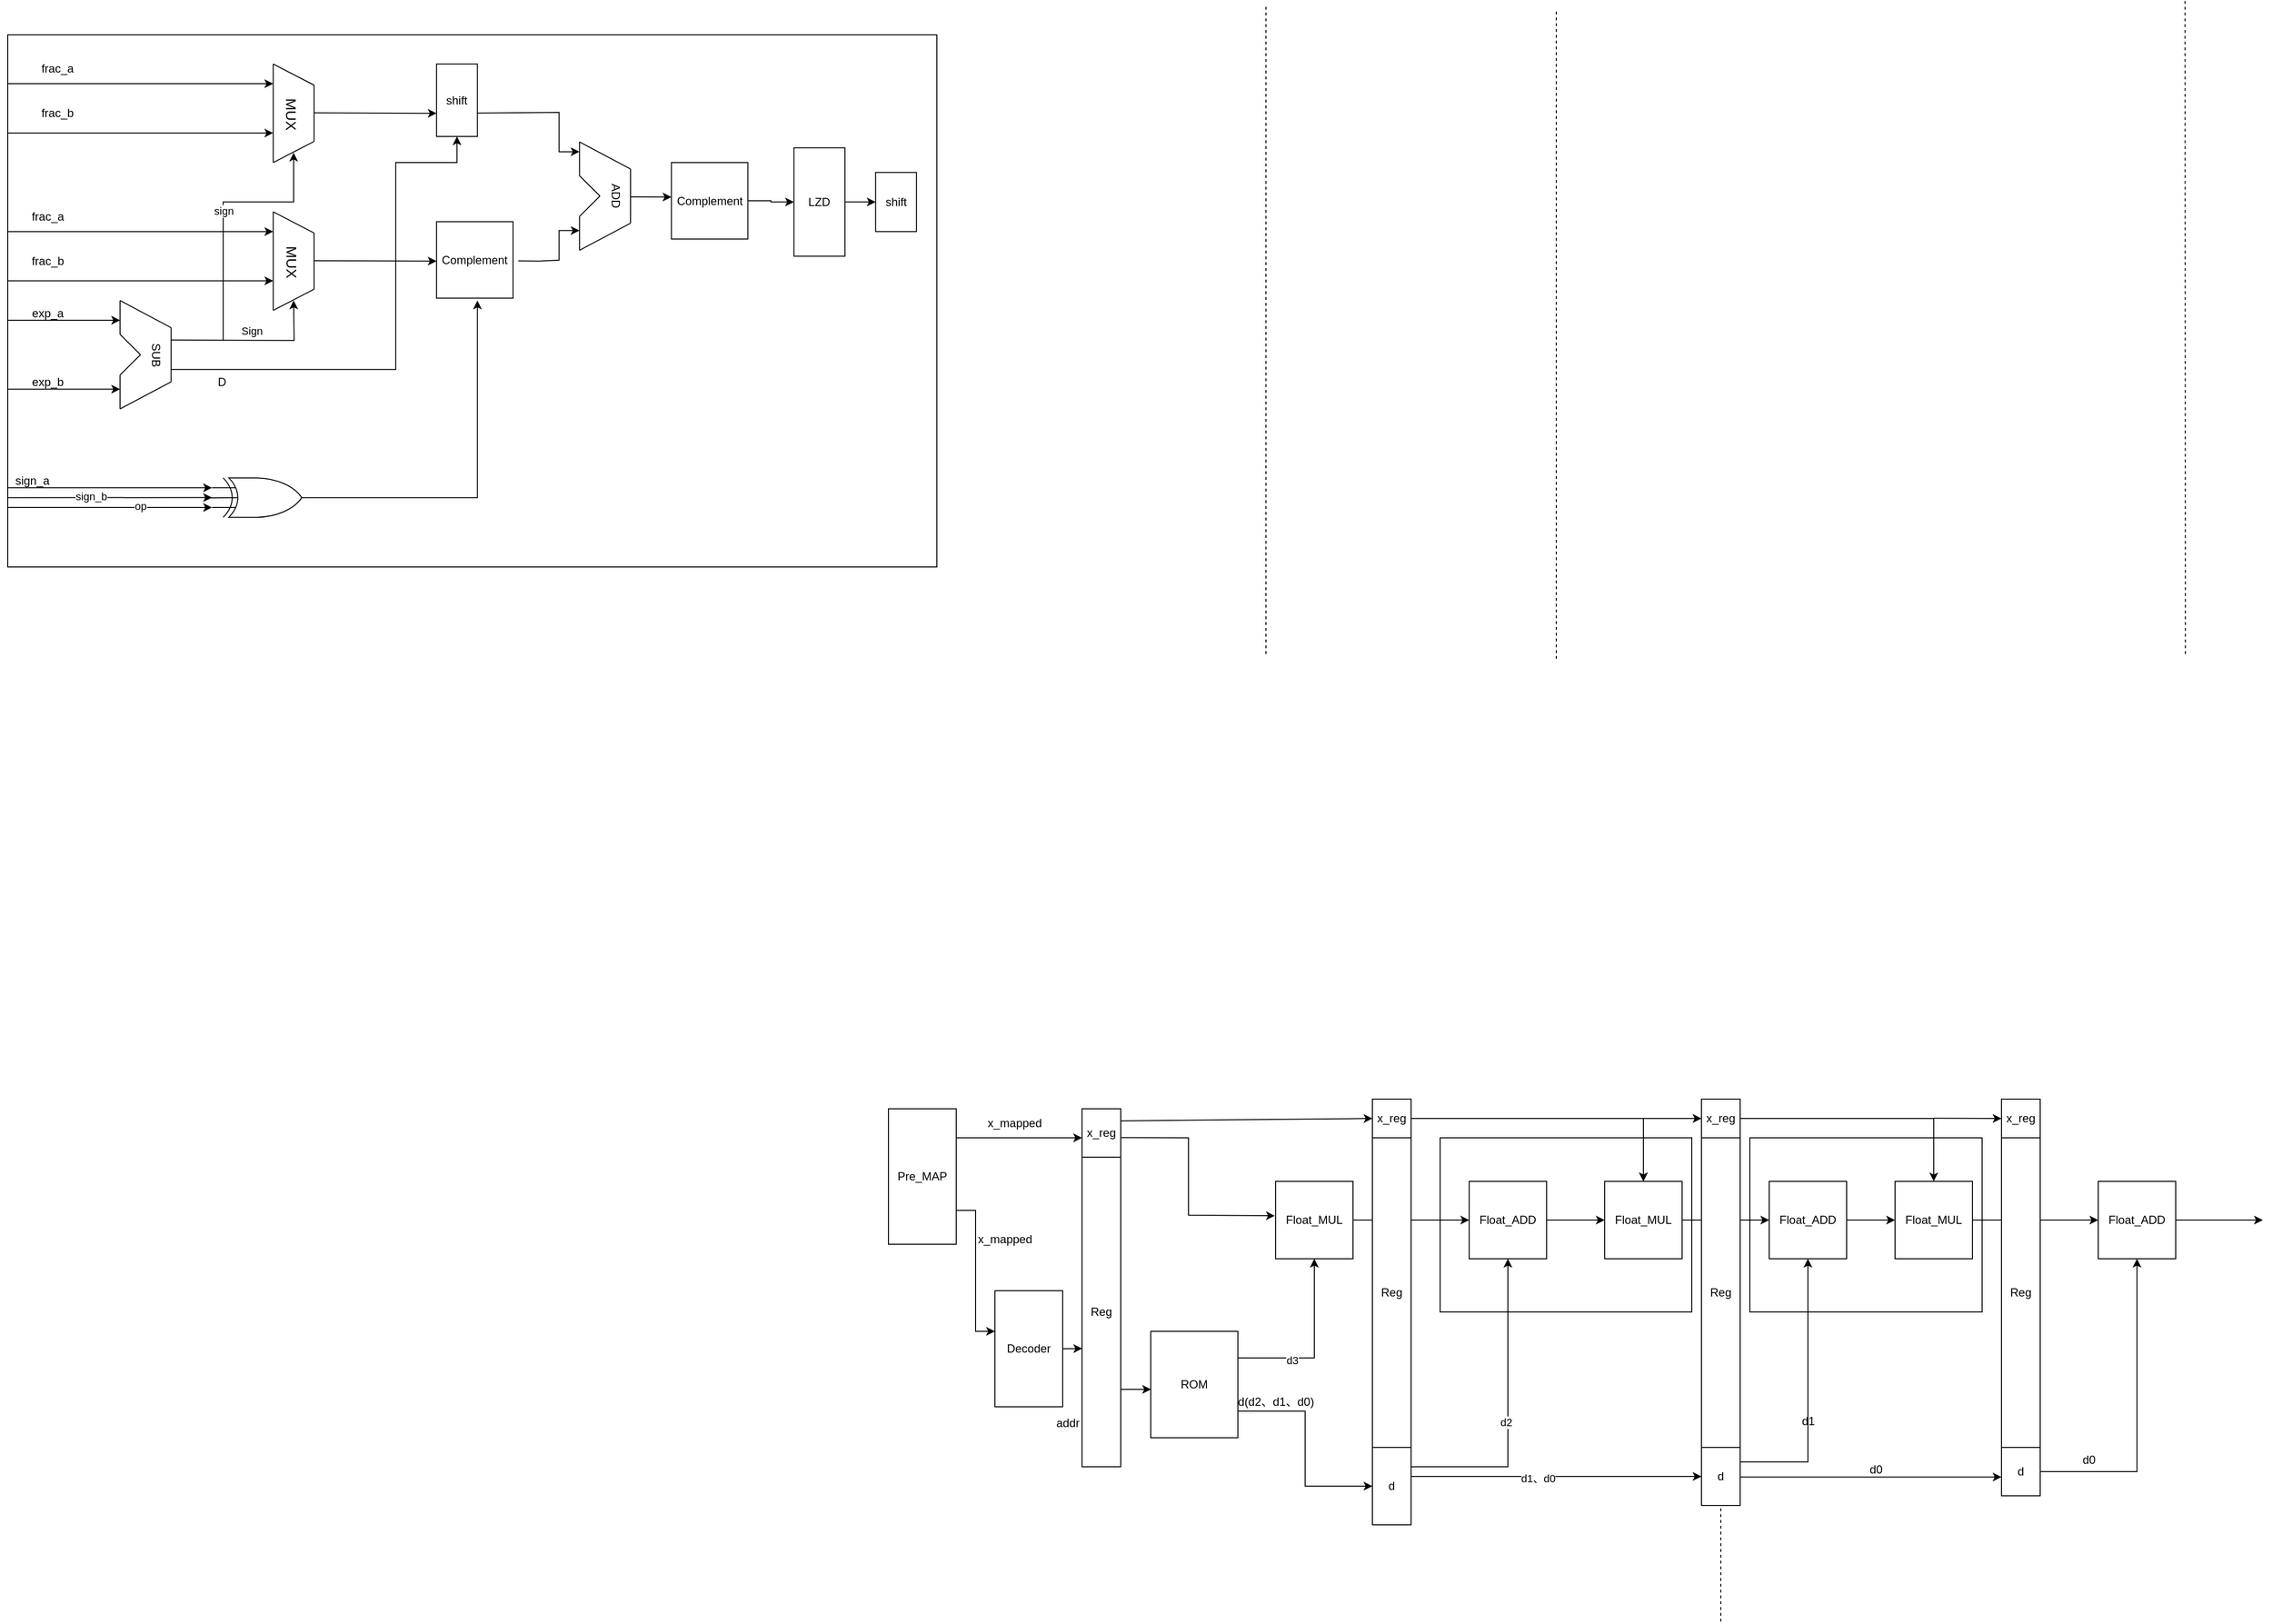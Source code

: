<mxfile>
    <diagram name="Page-1" id="doDastdoEOmTKRFv8Jxt">
        <mxGraphModel dx="3146" dy="1192" grid="1" gridSize="10" guides="0" tooltips="1" connect="1" arrows="1" fold="1" page="1" pageScale="1" pageWidth="850" pageHeight="1100" math="0" shadow="0">
            <root>
                <mxCell id="0"/>
                <mxCell id="1" parent="0"/>
                <mxCell id="24" value="" style="rounded=0;whiteSpace=wrap;html=1;" vertex="1" parent="1">
                    <mxGeometry x="620" y="1200" width="240" height="180" as="geometry"/>
                </mxCell>
                <mxCell id="23" value="" style="rounded=0;whiteSpace=wrap;html=1;" vertex="1" parent="1">
                    <mxGeometry x="300" y="1200" width="260" height="180" as="geometry"/>
                </mxCell>
                <mxCell id="LHvr_J-ciVx7S9QtgNXV-97" style="edgeStyle=orthogonalEdgeStyle;rounded=0;orthogonalLoop=1;jettySize=auto;html=1;exitX=1;exitY=0.75;exitDx=0;exitDy=0;" parent="1" source="LHvr_J-ciVx7S9QtgNXV-12" edge="1">
                    <mxGeometry relative="1" as="geometry">
                        <mxPoint x="80.286" y="1482.286" as="targetPoint"/>
                    </mxGeometry>
                </mxCell>
                <mxCell id="LHvr_J-ciVx7S9QtgNXV-102" style="edgeStyle=orthogonalEdgeStyle;rounded=0;orthogonalLoop=1;jettySize=auto;html=1;exitX=1;exitY=0.75;exitDx=0;exitDy=0;entryX=0;entryY=0.5;entryDx=0;entryDy=0;" parent="1" source="LHvr_J-ciVx7S9QtgNXV-12" target="LHvr_J-ciVx7S9QtgNXV-100" edge="1">
                    <mxGeometry relative="1" as="geometry"/>
                </mxCell>
                <mxCell id="LHvr_J-ciVx7S9QtgNXV-12" value="ROM" style="rounded=0;whiteSpace=wrap;html=1;" parent="1" vertex="1">
                    <mxGeometry x="1.0" y="1400" width="90" height="110" as="geometry"/>
                </mxCell>
                <mxCell id="LHvr_J-ciVx7S9QtgNXV-46" style="edgeStyle=orthogonalEdgeStyle;rounded=0;orthogonalLoop=1;jettySize=auto;html=1;exitX=1;exitY=0.5;exitDx=0;exitDy=0;entryX=0;entryY=0.5;entryDx=0;entryDy=0;" parent="1" source="LHvr_J-ciVx7S9QtgNXV-20" target="LHvr_J-ciVx7S9QtgNXV-42" edge="1">
                    <mxGeometry relative="1" as="geometry"/>
                </mxCell>
                <mxCell id="LHvr_J-ciVx7S9QtgNXV-20" value="Float_MUL" style="whiteSpace=wrap;html=1;aspect=fixed;" parent="1" vertex="1">
                    <mxGeometry x="130" y="1245" width="80" height="80" as="geometry"/>
                </mxCell>
                <mxCell id="LHvr_J-ciVx7S9QtgNXV-22" style="edgeStyle=orthogonalEdgeStyle;rounded=0;orthogonalLoop=1;jettySize=auto;html=1;exitX=1;exitY=0.25;exitDx=0;exitDy=0;entryX=0.5;entryY=1;entryDx=0;entryDy=0;" parent="1" source="LHvr_J-ciVx7S9QtgNXV-12" target="LHvr_J-ciVx7S9QtgNXV-20" edge="1">
                    <mxGeometry relative="1" as="geometry">
                        <mxPoint x="170" y="1400.0" as="sourcePoint"/>
                    </mxGeometry>
                </mxCell>
                <mxCell id="LHvr_J-ciVx7S9QtgNXV-96" value="d3" style="edgeLabel;html=1;align=center;verticalAlign=middle;resizable=0;points=[];" parent="LHvr_J-ciVx7S9QtgNXV-22" vertex="1" connectable="0">
                    <mxGeometry x="-0.39" y="-2" relative="1" as="geometry">
                        <mxPoint as="offset"/>
                    </mxGeometry>
                </mxCell>
                <mxCell id="LHvr_J-ciVx7S9QtgNXV-73" style="edgeStyle=orthogonalEdgeStyle;rounded=0;orthogonalLoop=1;jettySize=auto;html=1;exitX=1;exitY=0.5;exitDx=0;exitDy=0;entryX=0;entryY=0.5;entryDx=0;entryDy=0;" parent="1" source="LHvr_J-ciVx7S9QtgNXV-42" target="LHvr_J-ciVx7S9QtgNXV-72" edge="1">
                    <mxGeometry relative="1" as="geometry"/>
                </mxCell>
                <mxCell id="LHvr_J-ciVx7S9QtgNXV-42" value="Float_ADD" style="whiteSpace=wrap;html=1;aspect=fixed;" parent="1" vertex="1">
                    <mxGeometry x="330" y="1245" width="80" height="80" as="geometry"/>
                </mxCell>
                <mxCell id="LHvr_J-ciVx7S9QtgNXV-84" style="edgeStyle=orthogonalEdgeStyle;rounded=0;orthogonalLoop=1;jettySize=auto;html=1;exitX=1;exitY=0.5;exitDx=0;exitDy=0;entryX=0.5;entryY=1;entryDx=0;entryDy=0;" parent="1" source="LHvr_J-ciVx7S9QtgNXV-117" target="LHvr_J-ciVx7S9QtgNXV-82" edge="1">
                    <mxGeometry relative="1" as="geometry">
                        <mxPoint x="1100" y="1470.0" as="sourcePoint"/>
                    </mxGeometry>
                </mxCell>
                <mxCell id="LHvr_J-ciVx7S9QtgNXV-74" style="edgeStyle=orthogonalEdgeStyle;rounded=0;orthogonalLoop=1;jettySize=auto;html=1;entryX=0.5;entryY=0;entryDx=0;entryDy=0;" parent="1" target="LHvr_J-ciVx7S9QtgNXV-72" edge="1">
                    <mxGeometry relative="1" as="geometry">
                        <mxPoint x="510" y="1210" as="sourcePoint"/>
                    </mxGeometry>
                </mxCell>
                <mxCell id="LHvr_J-ciVx7S9QtgNXV-77" style="edgeStyle=orthogonalEdgeStyle;rounded=0;orthogonalLoop=1;jettySize=auto;html=1;exitX=1;exitY=0.5;exitDx=0;exitDy=0;entryX=0;entryY=0.5;entryDx=0;entryDy=0;" parent="1" source="LHvr_J-ciVx7S9QtgNXV-72" target="LHvr_J-ciVx7S9QtgNXV-75" edge="1">
                    <mxGeometry relative="1" as="geometry"/>
                </mxCell>
                <mxCell id="LHvr_J-ciVx7S9QtgNXV-72" value="Float_MUL" style="whiteSpace=wrap;html=1;aspect=fixed;" parent="1" vertex="1">
                    <mxGeometry x="470" y="1245" width="80" height="80" as="geometry"/>
                </mxCell>
                <mxCell id="LHvr_J-ciVx7S9QtgNXV-79" style="edgeStyle=orthogonalEdgeStyle;rounded=0;orthogonalLoop=1;jettySize=auto;html=1;exitX=1;exitY=0.5;exitDx=0;exitDy=0;" parent="1" source="LHvr_J-ciVx7S9QtgNXV-75" target="LHvr_J-ciVx7S9QtgNXV-78" edge="1">
                    <mxGeometry relative="1" as="geometry"/>
                </mxCell>
                <mxCell id="LHvr_J-ciVx7S9QtgNXV-75" value="Float_ADD" style="whiteSpace=wrap;html=1;aspect=fixed;" parent="1" vertex="1">
                    <mxGeometry x="640" y="1245" width="80" height="80" as="geometry"/>
                </mxCell>
                <mxCell id="LHvr_J-ciVx7S9QtgNXV-85" style="edgeStyle=orthogonalEdgeStyle;rounded=0;orthogonalLoop=1;jettySize=auto;html=1;exitX=1;exitY=0.5;exitDx=0;exitDy=0;entryX=0;entryY=0.5;entryDx=0;entryDy=0;" parent="1" source="LHvr_J-ciVx7S9QtgNXV-78" target="LHvr_J-ciVx7S9QtgNXV-82" edge="1">
                    <mxGeometry relative="1" as="geometry"/>
                </mxCell>
                <mxCell id="LHvr_J-ciVx7S9QtgNXV-78" value="Float_MUL" style="whiteSpace=wrap;html=1;aspect=fixed;" parent="1" vertex="1">
                    <mxGeometry x="770" y="1245" width="80" height="80" as="geometry"/>
                </mxCell>
                <mxCell id="4" style="edgeStyle=none;html=1;exitX=1;exitY=0.5;exitDx=0;exitDy=0;" parent="1" source="LHvr_J-ciVx7S9QtgNXV-82" edge="1">
                    <mxGeometry relative="1" as="geometry">
                        <mxPoint x="1150" y="1285" as="targetPoint"/>
                    </mxGeometry>
                </mxCell>
                <mxCell id="LHvr_J-ciVx7S9QtgNXV-82" value="Float_ADD" style="whiteSpace=wrap;html=1;aspect=fixed;" parent="1" vertex="1">
                    <mxGeometry x="980" y="1245" width="80" height="80" as="geometry"/>
                </mxCell>
                <mxCell id="LHvr_J-ciVx7S9QtgNXV-88" value="" style="endArrow=none;dashed=1;html=1;rounded=0;" parent="1" edge="1">
                    <mxGeometry width="50" height="50" relative="1" as="geometry">
                        <mxPoint x="120" y="700" as="sourcePoint"/>
                        <mxPoint x="120" y="30" as="targetPoint"/>
                    </mxGeometry>
                </mxCell>
                <mxCell id="LHvr_J-ciVx7S9QtgNXV-90" value="" style="endArrow=none;dashed=1;html=1;rounded=0;" parent="1" edge="1">
                    <mxGeometry width="50" height="50" relative="1" as="geometry">
                        <mxPoint x="420" y="705" as="sourcePoint"/>
                        <mxPoint x="420" y="35" as="targetPoint"/>
                    </mxGeometry>
                </mxCell>
                <mxCell id="LHvr_J-ciVx7S9QtgNXV-92" value="" style="endArrow=none;dashed=1;html=1;rounded=0;" parent="1" edge="1">
                    <mxGeometry width="50" height="50" relative="1" as="geometry">
                        <mxPoint x="1070" y="700" as="sourcePoint"/>
                        <mxPoint x="1069.66" y="25" as="targetPoint"/>
                    </mxGeometry>
                </mxCell>
                <mxCell id="LHvr_J-ciVx7S9QtgNXV-93" value="Reg" style="rounded=0;whiteSpace=wrap;html=1;" parent="1" vertex="1">
                    <mxGeometry x="230" y="1200" width="40" height="320" as="geometry"/>
                </mxCell>
                <mxCell id="LHvr_J-ciVx7S9QtgNXV-116" style="edgeStyle=orthogonalEdgeStyle;rounded=0;orthogonalLoop=1;jettySize=auto;html=1;exitX=1;exitY=0.5;exitDx=0;exitDy=0;entryX=0.5;entryY=0;entryDx=0;entryDy=0;" parent="1" source="LHvr_J-ciVx7S9QtgNXV-99" target="LHvr_J-ciVx7S9QtgNXV-72" edge="1">
                    <mxGeometry relative="1" as="geometry"/>
                </mxCell>
                <mxCell id="LHvr_J-ciVx7S9QtgNXV-99" value="x_reg" style="rounded=0;whiteSpace=wrap;html=1;" parent="1" vertex="1">
                    <mxGeometry x="230" y="1160" width="40" height="40" as="geometry"/>
                </mxCell>
                <mxCell id="LHvr_J-ciVx7S9QtgNXV-113" style="edgeStyle=orthogonalEdgeStyle;rounded=0;orthogonalLoop=1;jettySize=auto;html=1;exitX=1;exitY=0.25;exitDx=0;exitDy=0;entryX=0.5;entryY=1;entryDx=0;entryDy=0;" parent="1" source="LHvr_J-ciVx7S9QtgNXV-100" target="LHvr_J-ciVx7S9QtgNXV-42" edge="1">
                    <mxGeometry relative="1" as="geometry"/>
                </mxCell>
                <mxCell id="5" value="d2" style="edgeLabel;html=1;align=center;verticalAlign=middle;resizable=0;points=[];" vertex="1" connectable="0" parent="LHvr_J-ciVx7S9QtgNXV-113">
                    <mxGeometry x="-0.074" y="2" relative="1" as="geometry">
                        <mxPoint as="offset"/>
                    </mxGeometry>
                </mxCell>
                <mxCell id="LHvr_J-ciVx7S9QtgNXV-100" value="d" style="rounded=0;whiteSpace=wrap;html=1;" parent="1" vertex="1">
                    <mxGeometry x="230" y="1520" width="40" height="80" as="geometry"/>
                </mxCell>
                <mxCell id="LHvr_J-ciVx7S9QtgNXV-103" value="d(d2、d1、d0)" style="text;html=1;align=center;verticalAlign=middle;resizable=0;points=[];autosize=1;strokeColor=none;fillColor=none;" parent="1" vertex="1">
                    <mxGeometry x="80" y="1458" width="100" height="30" as="geometry"/>
                </mxCell>
                <mxCell id="LHvr_J-ciVx7S9QtgNXV-107" value="" style="endArrow=none;dashed=1;html=1;rounded=0;" parent="1" target="LHvr_J-ciVx7S9QtgNXV-104" edge="1">
                    <mxGeometry width="50" height="50" relative="1" as="geometry">
                        <mxPoint x="590" y="1700" as="sourcePoint"/>
                        <mxPoint x="590" y="1020" as="targetPoint"/>
                    </mxGeometry>
                </mxCell>
                <mxCell id="LHvr_J-ciVx7S9QtgNXV-114" style="edgeStyle=orthogonalEdgeStyle;rounded=0;orthogonalLoop=1;jettySize=auto;html=1;exitX=1;exitY=0.25;exitDx=0;exitDy=0;entryX=0.5;entryY=1;entryDx=0;entryDy=0;" parent="1" source="LHvr_J-ciVx7S9QtgNXV-106" target="LHvr_J-ciVx7S9QtgNXV-75" edge="1">
                    <mxGeometry relative="1" as="geometry"/>
                </mxCell>
                <mxCell id="LHvr_J-ciVx7S9QtgNXV-106" value="d" style="rounded=0;whiteSpace=wrap;html=1;" parent="1" vertex="1">
                    <mxGeometry x="570" y="1520" width="40" height="60" as="geometry"/>
                </mxCell>
                <mxCell id="LHvr_J-ciVx7S9QtgNXV-104" value="Reg" style="rounded=0;whiteSpace=wrap;html=1;" parent="1" vertex="1">
                    <mxGeometry x="570" y="1200" width="40" height="320" as="geometry"/>
                </mxCell>
                <mxCell id="LHvr_J-ciVx7S9QtgNXV-108" value="" style="endArrow=none;dashed=1;html=1;rounded=0;" parent="1" source="LHvr_J-ciVx7S9QtgNXV-104" target="LHvr_J-ciVx7S9QtgNXV-105" edge="1">
                    <mxGeometry width="50" height="50" relative="1" as="geometry">
                        <mxPoint x="590" y="1205" as="sourcePoint"/>
                        <mxPoint x="590" y="1020" as="targetPoint"/>
                    </mxGeometry>
                </mxCell>
                <mxCell id="LHvr_J-ciVx7S9QtgNXV-115" style="edgeStyle=orthogonalEdgeStyle;rounded=0;orthogonalLoop=1;jettySize=auto;html=1;exitX=1;exitY=0.5;exitDx=0;exitDy=0;entryX=0.5;entryY=0;entryDx=0;entryDy=0;" parent="1" source="LHvr_J-ciVx7S9QtgNXV-105" target="LHvr_J-ciVx7S9QtgNXV-78" edge="1">
                    <mxGeometry relative="1" as="geometry">
                        <mxPoint x="830.0" y="1210" as="targetPoint"/>
                    </mxGeometry>
                </mxCell>
                <mxCell id="LHvr_J-ciVx7S9QtgNXV-105" value="x_reg" style="rounded=0;whiteSpace=wrap;html=1;" parent="1" vertex="1">
                    <mxGeometry x="570" y="1160" width="40" height="40" as="geometry"/>
                </mxCell>
                <mxCell id="LHvr_J-ciVx7S9QtgNXV-110" value="" style="edgeStyle=none;orthogonalLoop=1;jettySize=auto;html=1;rounded=0;exitX=1.005;exitY=0.375;exitDx=0;exitDy=0;exitPerimeter=0;" parent="1" source="LHvr_J-ciVx7S9QtgNXV-100" target="LHvr_J-ciVx7S9QtgNXV-106" edge="1">
                    <mxGeometry width="80" relative="1" as="geometry">
                        <mxPoint x="290" y="1550" as="sourcePoint"/>
                        <mxPoint x="530" y="1540" as="targetPoint"/>
                        <Array as="points"/>
                    </mxGeometry>
                </mxCell>
                <mxCell id="LHvr_J-ciVx7S9QtgNXV-112" value="d1、d0" style="edgeLabel;html=1;align=center;verticalAlign=middle;resizable=0;points=[];" parent="LHvr_J-ciVx7S9QtgNXV-110" vertex="1" connectable="0">
                    <mxGeometry x="-0.125" y="-2" relative="1" as="geometry">
                        <mxPoint as="offset"/>
                    </mxGeometry>
                </mxCell>
                <mxCell id="LHvr_J-ciVx7S9QtgNXV-117" value="d" style="rounded=0;whiteSpace=wrap;html=1;" parent="1" vertex="1">
                    <mxGeometry x="880" y="1520" width="40" height="50" as="geometry"/>
                </mxCell>
                <mxCell id="LHvr_J-ciVx7S9QtgNXV-118" value="Reg" style="rounded=0;whiteSpace=wrap;html=1;" parent="1" vertex="1">
                    <mxGeometry x="880" y="1200" width="40" height="320" as="geometry"/>
                </mxCell>
                <mxCell id="LHvr_J-ciVx7S9QtgNXV-119" value="x_reg" style="rounded=0;whiteSpace=wrap;html=1;" parent="1" vertex="1">
                    <mxGeometry x="880" y="1160" width="40" height="40" as="geometry"/>
                </mxCell>
                <mxCell id="LHvr_J-ciVx7S9QtgNXV-120" style="edgeStyle=orthogonalEdgeStyle;rounded=0;orthogonalLoop=1;jettySize=auto;html=1;exitX=1;exitY=0.5;exitDx=0;exitDy=0;" parent="1" edge="1" target="LHvr_J-ciVx7S9QtgNXV-117">
                    <mxGeometry relative="1" as="geometry">
                        <mxPoint x="610" y="1550.6" as="sourcePoint"/>
                        <mxPoint x="879.4" y="1550.05" as="targetPoint"/>
                        <Array as="points">
                            <mxPoint x="850" y="1550"/>
                            <mxPoint x="850" y="1550"/>
                        </Array>
                    </mxGeometry>
                </mxCell>
                <mxCell id="LHvr_J-ciVx7S9QtgNXV-121" value="d0" style="text;html=1;align=center;verticalAlign=middle;resizable=0;points=[];autosize=1;strokeColor=none;fillColor=none;" parent="1" vertex="1">
                    <mxGeometry x="730" y="1528" width="40" height="30" as="geometry"/>
                </mxCell>
                <mxCell id="LHvr_J-ciVx7S9QtgNXV-122" value="" style="edgeStyle=none;orthogonalLoop=1;jettySize=auto;html=1;rounded=0;entryX=0;entryY=0.5;entryDx=0;entryDy=0;" parent="1" target="LHvr_J-ciVx7S9QtgNXV-105" edge="1">
                    <mxGeometry width="80" relative="1" as="geometry">
                        <mxPoint x="510" y="1180" as="sourcePoint"/>
                        <mxPoint x="530" y="1150" as="targetPoint"/>
                        <Array as="points"/>
                    </mxGeometry>
                </mxCell>
                <mxCell id="LHvr_J-ciVx7S9QtgNXV-123" value="" style="edgeStyle=none;orthogonalLoop=1;jettySize=auto;html=1;rounded=0;entryX=0;entryY=0.5;entryDx=0;entryDy=0;" parent="1" target="LHvr_J-ciVx7S9QtgNXV-119" edge="1">
                    <mxGeometry width="80" relative="1" as="geometry">
                        <mxPoint x="810" y="1179.76" as="sourcePoint"/>
                        <mxPoint x="870" y="1179.76" as="targetPoint"/>
                        <Array as="points"/>
                    </mxGeometry>
                </mxCell>
                <mxCell id="LHvr_J-ciVx7S9QtgNXV-124" value="d1" style="text;html=1;align=center;verticalAlign=middle;resizable=0;points=[];autosize=1;strokeColor=none;fillColor=none;" parent="1" vertex="1">
                    <mxGeometry x="660" y="1478" width="40" height="30" as="geometry"/>
                </mxCell>
                <mxCell id="LHvr_J-ciVx7S9QtgNXV-125" value="d0" style="text;html=1;align=center;verticalAlign=middle;resizable=0;points=[];autosize=1;strokeColor=none;fillColor=none;" parent="1" vertex="1">
                    <mxGeometry x="950" y="1518" width="40" height="30" as="geometry"/>
                </mxCell>
                <mxCell id="LHvr_J-ciVx7S9QtgNXV-126" value="Reg" style="rounded=0;whiteSpace=wrap;html=1;" parent="1" vertex="1">
                    <mxGeometry x="-70" y="1220" width="40" height="320" as="geometry"/>
                </mxCell>
                <mxCell id="LHvr_J-ciVx7S9QtgNXV-129" style="edgeStyle=orthogonalEdgeStyle;rounded=0;orthogonalLoop=1;jettySize=auto;html=1;exitX=1;exitY=0.75;exitDx=0;exitDy=0;entryX=0.003;entryY=0.549;entryDx=0;entryDy=0;entryPerimeter=0;" parent="1" source="LHvr_J-ciVx7S9QtgNXV-126" target="LHvr_J-ciVx7S9QtgNXV-12" edge="1">
                    <mxGeometry relative="1" as="geometry"/>
                </mxCell>
                <mxCell id="LHvr_J-ciVx7S9QtgNXV-339" value="" style="group" parent="1" vertex="1" connectable="0">
                    <mxGeometry x="-1180" y="60" width="960" height="550" as="geometry"/>
                </mxCell>
                <mxCell id="LHvr_J-ciVx7S9QtgNXV-201" value="" style="rounded=0;whiteSpace=wrap;html=1;" parent="LHvr_J-ciVx7S9QtgNXV-339" vertex="1">
                    <mxGeometry width="960" height="550" as="geometry"/>
                </mxCell>
                <mxCell id="LHvr_J-ciVx7S9QtgNXV-269" value="" style="group" parent="LHvr_J-ciVx7S9QtgNXV-339" vertex="1" connectable="0">
                    <mxGeometry y="19.996" width="938.901" height="478.704" as="geometry"/>
                </mxCell>
                <mxCell id="LHvr_J-ciVx7S9QtgNXV-270" value="" style="group" parent="LHvr_J-ciVx7S9QtgNXV-269" vertex="1" connectable="0">
                    <mxGeometry width="938.901" height="478.704" as="geometry"/>
                </mxCell>
                <mxCell id="LHvr_J-ciVx7S9QtgNXV-271" value="" style="group" parent="LHvr_J-ciVx7S9QtgNXV-270" vertex="1" connectable="0">
                    <mxGeometry x="116.044" y="254.63" width="64.352" height="112.037" as="geometry"/>
                </mxCell>
                <mxCell id="LHvr_J-ciVx7S9QtgNXV-272" value="" style="endArrow=none;html=1;rounded=0;" parent="LHvr_J-ciVx7S9QtgNXV-271" edge="1">
                    <mxGeometry width="50" height="50" relative="1" as="geometry">
                        <mxPoint as="sourcePoint"/>
                        <mxPoint x="52.747" y="28.009" as="targetPoint"/>
                    </mxGeometry>
                </mxCell>
                <mxCell id="LHvr_J-ciVx7S9QtgNXV-273" value="" style="endArrow=none;html=1;rounded=0;" parent="LHvr_J-ciVx7S9QtgNXV-271" edge="1">
                    <mxGeometry width="50" height="50" relative="1" as="geometry">
                        <mxPoint x="52.747" y="84.028" as="sourcePoint"/>
                        <mxPoint x="52.747" y="28.009" as="targetPoint"/>
                    </mxGeometry>
                </mxCell>
                <mxCell id="LHvr_J-ciVx7S9QtgNXV-274" value="" style="endArrow=none;html=1;rounded=0;" parent="LHvr_J-ciVx7S9QtgNXV-271" edge="1">
                    <mxGeometry width="50" height="50" relative="1" as="geometry">
                        <mxPoint y="35.012" as="sourcePoint"/>
                        <mxPoint as="targetPoint"/>
                    </mxGeometry>
                </mxCell>
                <mxCell id="LHvr_J-ciVx7S9QtgNXV-275" value="" style="endArrow=none;html=1;rounded=0;" parent="LHvr_J-ciVx7S9QtgNXV-271" edge="1">
                    <mxGeometry width="50" height="50" relative="1" as="geometry">
                        <mxPoint y="112.037" as="sourcePoint"/>
                        <mxPoint y="77.025" as="targetPoint"/>
                    </mxGeometry>
                </mxCell>
                <mxCell id="LHvr_J-ciVx7S9QtgNXV-276" value="" style="endArrow=none;html=1;rounded=0;" parent="LHvr_J-ciVx7S9QtgNXV-271" edge="1">
                    <mxGeometry width="50" height="50" relative="1" as="geometry">
                        <mxPoint y="112.037" as="sourcePoint"/>
                        <mxPoint x="52.747" y="84.028" as="targetPoint"/>
                    </mxGeometry>
                </mxCell>
                <mxCell id="LHvr_J-ciVx7S9QtgNXV-277" value="" style="endArrow=none;html=1;rounded=0;" parent="LHvr_J-ciVx7S9QtgNXV-271" edge="1">
                    <mxGeometry width="50" height="50" relative="1" as="geometry">
                        <mxPoint y="77.025" as="sourcePoint"/>
                        <mxPoint x="21.099" y="56.019" as="targetPoint"/>
                    </mxGeometry>
                </mxCell>
                <mxCell id="LHvr_J-ciVx7S9QtgNXV-278" value="" style="endArrow=none;html=1;rounded=0;" parent="LHvr_J-ciVx7S9QtgNXV-271" edge="1">
                    <mxGeometry width="50" height="50" relative="1" as="geometry">
                        <mxPoint y="35.012" as="sourcePoint"/>
                        <mxPoint x="21.099" y="56.019" as="targetPoint"/>
                    </mxGeometry>
                </mxCell>
                <mxCell id="LHvr_J-ciVx7S9QtgNXV-279" value="SUB" style="text;html=1;align=center;verticalAlign=middle;resizable=0;points=[];autosize=1;strokeColor=none;fillColor=none;rotation=90;" parent="LHvr_J-ciVx7S9QtgNXV-271" vertex="1">
                    <mxGeometry x="11.604" y="40.741" width="50" height="30" as="geometry"/>
                </mxCell>
                <mxCell id="LHvr_J-ciVx7S9QtgNXV-280" value="" style="group" parent="LHvr_J-ciVx7S9QtgNXV-270" vertex="1" connectable="0">
                    <mxGeometry x="274.286" y="162.963" width="42.198" height="101.852" as="geometry"/>
                </mxCell>
                <mxCell id="LHvr_J-ciVx7S9QtgNXV-281" value="" style="endArrow=none;html=1;rounded=0;" parent="LHvr_J-ciVx7S9QtgNXV-280" edge="1">
                    <mxGeometry width="50" height="50" relative="1" as="geometry">
                        <mxPoint as="sourcePoint"/>
                        <mxPoint x="42.198" y="21.825" as="targetPoint"/>
                    </mxGeometry>
                </mxCell>
                <mxCell id="LHvr_J-ciVx7S9QtgNXV-282" value="" style="endArrow=none;html=1;rounded=0;" parent="LHvr_J-ciVx7S9QtgNXV-280" edge="1">
                    <mxGeometry width="50" height="50" relative="1" as="geometry">
                        <mxPoint x="42.198" y="21.825" as="sourcePoint"/>
                        <mxPoint x="42.198" y="80.026" as="targetPoint"/>
                    </mxGeometry>
                </mxCell>
                <mxCell id="LHvr_J-ciVx7S9QtgNXV-283" value="" style="endArrow=none;html=1;rounded=0;" parent="LHvr_J-ciVx7S9QtgNXV-280" edge="1">
                    <mxGeometry width="50" height="50" relative="1" as="geometry">
                        <mxPoint x="42.198" y="80.026" as="sourcePoint"/>
                        <mxPoint y="101.852" as="targetPoint"/>
                    </mxGeometry>
                </mxCell>
                <mxCell id="LHvr_J-ciVx7S9QtgNXV-284" value="" style="endArrow=none;html=1;rounded=0;" parent="LHvr_J-ciVx7S9QtgNXV-280" edge="1">
                    <mxGeometry width="50" height="50" relative="1" as="geometry">
                        <mxPoint as="sourcePoint"/>
                        <mxPoint y="101.852" as="targetPoint"/>
                    </mxGeometry>
                </mxCell>
                <mxCell id="LHvr_J-ciVx7S9QtgNXV-285" value="&lt;font style=&quot;font-size: 15px;&quot;&gt;MUX&lt;/font&gt;" style="text;html=1;align=center;verticalAlign=middle;resizable=0;points=[];autosize=1;strokeColor=none;fillColor=none;strokeWidth=4;rotation=90;" parent="LHvr_J-ciVx7S9QtgNXV-280" vertex="1">
                    <mxGeometry x="-10.549" y="36.376" width="60" height="30" as="geometry"/>
                </mxCell>
                <mxCell id="LHvr_J-ciVx7S9QtgNXV-286" value="Sign" style="edgeStyle=orthogonalEdgeStyle;orthogonalLoop=1;jettySize=auto;html=1;rounded=0;" parent="LHvr_J-ciVx7S9QtgNXV-270" edge="1">
                    <mxGeometry x="-0.007" y="10" width="80" relative="1" as="geometry">
                        <mxPoint x="168.791" y="295.37" as="sourcePoint"/>
                        <mxPoint x="295.385" y="254.63" as="targetPoint"/>
                        <mxPoint as="offset"/>
                    </mxGeometry>
                </mxCell>
                <mxCell id="LHvr_J-ciVx7S9QtgNXV-287" value="sign" style="edgeStyle=elbowEdgeStyle;orthogonalLoop=1;jettySize=auto;html=1;rounded=0;elbow=vertical;" parent="LHvr_J-ciVx7S9QtgNXV-270" edge="1">
                    <mxGeometry width="80" relative="1" as="geometry">
                        <mxPoint x="222.593" y="295.37" as="sourcePoint"/>
                        <mxPoint x="295.385" y="101.852" as="targetPoint"/>
                        <Array as="points">
                            <mxPoint x="253.187" y="152.778"/>
                        </Array>
                    </mxGeometry>
                </mxCell>
                <mxCell id="LHvr_J-ciVx7S9QtgNXV-288" value="" style="group" parent="LHvr_J-ciVx7S9QtgNXV-270" vertex="1" connectable="0">
                    <mxGeometry x="274.286" y="10.185" width="42.198" height="101.852" as="geometry"/>
                </mxCell>
                <mxCell id="LHvr_J-ciVx7S9QtgNXV-289" value="" style="endArrow=none;html=1;rounded=0;" parent="LHvr_J-ciVx7S9QtgNXV-288" edge="1">
                    <mxGeometry width="50" height="50" relative="1" as="geometry">
                        <mxPoint as="sourcePoint"/>
                        <mxPoint x="42.198" y="21.825" as="targetPoint"/>
                    </mxGeometry>
                </mxCell>
                <mxCell id="LHvr_J-ciVx7S9QtgNXV-290" value="" style="endArrow=none;html=1;rounded=0;" parent="LHvr_J-ciVx7S9QtgNXV-288" edge="1">
                    <mxGeometry width="50" height="50" relative="1" as="geometry">
                        <mxPoint x="42.198" y="21.825" as="sourcePoint"/>
                        <mxPoint x="42.198" y="80.026" as="targetPoint"/>
                    </mxGeometry>
                </mxCell>
                <mxCell id="LHvr_J-ciVx7S9QtgNXV-291" value="" style="endArrow=none;html=1;rounded=0;" parent="LHvr_J-ciVx7S9QtgNXV-288" edge="1">
                    <mxGeometry width="50" height="50" relative="1" as="geometry">
                        <mxPoint x="42.198" y="80.026" as="sourcePoint"/>
                        <mxPoint y="101.852" as="targetPoint"/>
                    </mxGeometry>
                </mxCell>
                <mxCell id="LHvr_J-ciVx7S9QtgNXV-292" value="" style="endArrow=none;html=1;rounded=0;" parent="LHvr_J-ciVx7S9QtgNXV-288" edge="1">
                    <mxGeometry width="50" height="50" relative="1" as="geometry">
                        <mxPoint as="sourcePoint"/>
                        <mxPoint y="101.852" as="targetPoint"/>
                    </mxGeometry>
                </mxCell>
                <mxCell id="LHvr_J-ciVx7S9QtgNXV-293" value="&lt;font style=&quot;font-size: 15px;&quot;&gt;MUX&lt;/font&gt;" style="text;html=1;align=center;verticalAlign=middle;resizable=0;points=[];autosize=1;strokeColor=none;fillColor=none;strokeWidth=4;rotation=90;" parent="LHvr_J-ciVx7S9QtgNXV-288" vertex="1">
                    <mxGeometry x="-10.549" y="36.376" width="60" height="30" as="geometry"/>
                </mxCell>
                <mxCell id="LHvr_J-ciVx7S9QtgNXV-294" value="" style="edgeStyle=none;orthogonalLoop=1;jettySize=auto;html=1;rounded=0;" parent="LHvr_J-ciVx7S9QtgNXV-270" edge="1">
                    <mxGeometry width="80" relative="1" as="geometry">
                        <mxPoint y="30.556" as="sourcePoint"/>
                        <mxPoint x="274.286" y="30.556" as="targetPoint"/>
                        <Array as="points"/>
                    </mxGeometry>
                </mxCell>
                <mxCell id="LHvr_J-ciVx7S9QtgNXV-295" value="" style="edgeStyle=none;orthogonalLoop=1;jettySize=auto;html=1;rounded=0;" parent="LHvr_J-ciVx7S9QtgNXV-270" edge="1">
                    <mxGeometry width="80" relative="1" as="geometry">
                        <mxPoint y="81.481" as="sourcePoint"/>
                        <mxPoint x="274.286" y="81.481" as="targetPoint"/>
                        <Array as="points"/>
                    </mxGeometry>
                </mxCell>
                <mxCell id="LHvr_J-ciVx7S9QtgNXV-296" value="" style="edgeStyle=none;orthogonalLoop=1;jettySize=auto;html=1;rounded=0;" parent="LHvr_J-ciVx7S9QtgNXV-270" edge="1">
                    <mxGeometry width="80" relative="1" as="geometry">
                        <mxPoint y="183.333" as="sourcePoint"/>
                        <mxPoint x="274.286" y="183.333" as="targetPoint"/>
                        <Array as="points"/>
                    </mxGeometry>
                </mxCell>
                <mxCell id="LHvr_J-ciVx7S9QtgNXV-297" value="" style="edgeStyle=none;orthogonalLoop=1;jettySize=auto;html=1;rounded=0;" parent="LHvr_J-ciVx7S9QtgNXV-270" edge="1">
                    <mxGeometry width="80" relative="1" as="geometry">
                        <mxPoint y="234.259" as="sourcePoint"/>
                        <mxPoint x="274.286" y="234.259" as="targetPoint"/>
                        <Array as="points"/>
                    </mxGeometry>
                </mxCell>
                <mxCell id="LHvr_J-ciVx7S9QtgNXV-298" value="frac_a" style="text;html=1;align=center;verticalAlign=middle;resizable=0;points=[];autosize=1;strokeColor=none;fillColor=none;" parent="LHvr_J-ciVx7S9QtgNXV-270" vertex="1">
                    <mxGeometry x="10.549" y="152.778" width="60" height="30" as="geometry"/>
                </mxCell>
                <mxCell id="LHvr_J-ciVx7S9QtgNXV-299" value="frac_b" style="text;html=1;align=center;verticalAlign=middle;resizable=0;points=[];autosize=1;strokeColor=none;fillColor=none;" parent="LHvr_J-ciVx7S9QtgNXV-270" vertex="1">
                    <mxGeometry x="10.549" y="198.611" width="60" height="30" as="geometry"/>
                </mxCell>
                <mxCell id="LHvr_J-ciVx7S9QtgNXV-300" value="frac_a" style="text;html=1;align=center;verticalAlign=middle;resizable=0;points=[];autosize=1;strokeColor=none;fillColor=none;" parent="LHvr_J-ciVx7S9QtgNXV-270" vertex="1">
                    <mxGeometry x="21.099" width="60" height="30" as="geometry"/>
                </mxCell>
                <mxCell id="LHvr_J-ciVx7S9QtgNXV-301" value="frac_b" style="text;html=1;align=center;verticalAlign=middle;resizable=0;points=[];autosize=1;strokeColor=none;fillColor=none;" parent="LHvr_J-ciVx7S9QtgNXV-270" vertex="1">
                    <mxGeometry x="21.099" y="45.833" width="60" height="30" as="geometry"/>
                </mxCell>
                <mxCell id="LHvr_J-ciVx7S9QtgNXV-302" value="" style="edgeStyle=none;orthogonalLoop=1;jettySize=auto;html=1;rounded=0;" parent="LHvr_J-ciVx7S9QtgNXV-270" edge="1">
                    <mxGeometry width="80" relative="1" as="geometry">
                        <mxPoint x="316.484" y="60.683" as="sourcePoint"/>
                        <mxPoint x="443.077" y="61.111" as="targetPoint"/>
                        <Array as="points"/>
                    </mxGeometry>
                </mxCell>
                <mxCell id="LHvr_J-ciVx7S9QtgNXV-303" value="" style="edgeStyle=none;orthogonalLoop=1;jettySize=auto;html=1;rounded=0;" parent="LHvr_J-ciVx7S9QtgNXV-270" edge="1">
                    <mxGeometry width="80" relative="1" as="geometry">
                        <mxPoint x="316.484" y="213.461" as="sourcePoint"/>
                        <mxPoint x="443.077" y="213.889" as="targetPoint"/>
                        <Array as="points"/>
                    </mxGeometry>
                </mxCell>
                <mxCell id="LHvr_J-ciVx7S9QtgNXV-304" value="Complement" style="whiteSpace=wrap;html=1;aspect=fixed;rotation=0;" parent="LHvr_J-ciVx7S9QtgNXV-270" vertex="1">
                    <mxGeometry x="443.077" y="173.148" width="79.012" height="79.012" as="geometry"/>
                </mxCell>
                <mxCell id="LHvr_J-ciVx7S9QtgNXV-305" value="shift" style="rounded=0;whiteSpace=wrap;html=1;" parent="LHvr_J-ciVx7S9QtgNXV-270" vertex="1">
                    <mxGeometry x="443.077" y="10.185" width="42.198" height="74.861" as="geometry"/>
                </mxCell>
                <mxCell id="LHvr_J-ciVx7S9QtgNXV-306" value="" style="edgeStyle=none;orthogonalLoop=1;jettySize=auto;html=1;rounded=0;entryX=0.5;entryY=1;entryDx=0;entryDy=0;" parent="LHvr_J-ciVx7S9QtgNXV-270" target="LHvr_J-ciVx7S9QtgNXV-305" edge="1">
                    <mxGeometry width="80" relative="1" as="geometry">
                        <mxPoint x="168.791" y="325.926" as="sourcePoint"/>
                        <mxPoint x="495.824" y="112.037" as="targetPoint"/>
                        <Array as="points">
                            <mxPoint x="400.879" y="325.926"/>
                            <mxPoint x="400.879" y="112.037"/>
                            <mxPoint x="464.176" y="112.037"/>
                        </Array>
                    </mxGeometry>
                </mxCell>
                <mxCell id="LHvr_J-ciVx7S9QtgNXV-307" value="D" style="text;html=1;align=center;verticalAlign=middle;resizable=0;points=[];autosize=1;strokeColor=none;fillColor=none;" parent="LHvr_J-ciVx7S9QtgNXV-270" vertex="1">
                    <mxGeometry x="205.714" y="323.889" width="30" height="30" as="geometry"/>
                </mxCell>
                <mxCell id="LHvr_J-ciVx7S9QtgNXV-308" value="" style="edgeStyle=none;orthogonalLoop=1;jettySize=auto;html=1;rounded=0;" parent="LHvr_J-ciVx7S9QtgNXV-270" edge="1">
                    <mxGeometry width="80" relative="1" as="geometry">
                        <mxPoint y="275" as="sourcePoint"/>
                        <mxPoint x="116.044" y="275" as="targetPoint"/>
                        <Array as="points"/>
                    </mxGeometry>
                </mxCell>
                <mxCell id="LHvr_J-ciVx7S9QtgNXV-309" value="" style="edgeStyle=none;orthogonalLoop=1;jettySize=auto;html=1;rounded=0;" parent="LHvr_J-ciVx7S9QtgNXV-270" edge="1">
                    <mxGeometry width="80" relative="1" as="geometry">
                        <mxPoint y="346.296" as="sourcePoint"/>
                        <mxPoint x="116.044" y="346.296" as="targetPoint"/>
                        <Array as="points"/>
                    </mxGeometry>
                </mxCell>
                <mxCell id="LHvr_J-ciVx7S9QtgNXV-310" value="exp_a" style="text;html=1;align=center;verticalAlign=middle;resizable=0;points=[];autosize=1;strokeColor=none;fillColor=none;" parent="LHvr_J-ciVx7S9QtgNXV-270" vertex="1">
                    <mxGeometry x="10.549" y="252.593" width="60" height="30" as="geometry"/>
                </mxCell>
                <mxCell id="LHvr_J-ciVx7S9QtgNXV-311" value="exp_b" style="text;html=1;align=center;verticalAlign=middle;resizable=0;points=[];autosize=1;strokeColor=none;fillColor=none;" parent="LHvr_J-ciVx7S9QtgNXV-270" vertex="1">
                    <mxGeometry x="10.549" y="323.889" width="60" height="30" as="geometry"/>
                </mxCell>
                <mxCell id="LHvr_J-ciVx7S9QtgNXV-312" value="" style="group" parent="LHvr_J-ciVx7S9QtgNXV-270" vertex="1" connectable="0">
                    <mxGeometry x="590.769" y="90.648" width="52.747" height="112.037" as="geometry"/>
                </mxCell>
                <mxCell id="LHvr_J-ciVx7S9QtgNXV-313" value="" style="endArrow=none;html=1;rounded=0;" parent="LHvr_J-ciVx7S9QtgNXV-312" edge="1">
                    <mxGeometry width="50" height="50" relative="1" as="geometry">
                        <mxPoint as="sourcePoint"/>
                        <mxPoint x="52.747" y="28.009" as="targetPoint"/>
                    </mxGeometry>
                </mxCell>
                <mxCell id="LHvr_J-ciVx7S9QtgNXV-314" value="" style="endArrow=none;html=1;rounded=0;" parent="LHvr_J-ciVx7S9QtgNXV-312" edge="1">
                    <mxGeometry width="50" height="50" relative="1" as="geometry">
                        <mxPoint x="52.747" y="84.028" as="sourcePoint"/>
                        <mxPoint x="52.747" y="28.009" as="targetPoint"/>
                    </mxGeometry>
                </mxCell>
                <mxCell id="LHvr_J-ciVx7S9QtgNXV-315" value="" style="endArrow=none;html=1;rounded=0;" parent="LHvr_J-ciVx7S9QtgNXV-312" edge="1">
                    <mxGeometry width="50" height="50" relative="1" as="geometry">
                        <mxPoint y="35.012" as="sourcePoint"/>
                        <mxPoint as="targetPoint"/>
                    </mxGeometry>
                </mxCell>
                <mxCell id="LHvr_J-ciVx7S9QtgNXV-316" value="" style="endArrow=none;html=1;rounded=0;" parent="LHvr_J-ciVx7S9QtgNXV-312" edge="1">
                    <mxGeometry width="50" height="50" relative="1" as="geometry">
                        <mxPoint y="112.037" as="sourcePoint"/>
                        <mxPoint y="77.025" as="targetPoint"/>
                    </mxGeometry>
                </mxCell>
                <mxCell id="LHvr_J-ciVx7S9QtgNXV-317" value="" style="endArrow=none;html=1;rounded=0;" parent="LHvr_J-ciVx7S9QtgNXV-312" edge="1">
                    <mxGeometry width="50" height="50" relative="1" as="geometry">
                        <mxPoint y="112.037" as="sourcePoint"/>
                        <mxPoint x="52.747" y="84.028" as="targetPoint"/>
                    </mxGeometry>
                </mxCell>
                <mxCell id="LHvr_J-ciVx7S9QtgNXV-318" value="" style="endArrow=none;html=1;rounded=0;" parent="LHvr_J-ciVx7S9QtgNXV-312" edge="1">
                    <mxGeometry width="50" height="50" relative="1" as="geometry">
                        <mxPoint y="77.025" as="sourcePoint"/>
                        <mxPoint x="21.099" y="56.019" as="targetPoint"/>
                    </mxGeometry>
                </mxCell>
                <mxCell id="LHvr_J-ciVx7S9QtgNXV-319" value="" style="endArrow=none;html=1;rounded=0;" parent="LHvr_J-ciVx7S9QtgNXV-312" edge="1">
                    <mxGeometry width="50" height="50" relative="1" as="geometry">
                        <mxPoint y="35.012" as="sourcePoint"/>
                        <mxPoint x="21.099" y="56.019" as="targetPoint"/>
                    </mxGeometry>
                </mxCell>
                <mxCell id="LHvr_J-ciVx7S9QtgNXV-320" value="ADD" style="text;html=1;align=center;verticalAlign=middle;resizable=0;points=[];autosize=1;strokeColor=none;fillColor=none;rotation=90;" parent="LHvr_J-ciVx7S9QtgNXV-312" vertex="1">
                    <mxGeometry x="11.604" y="40.741" width="50" height="30" as="geometry"/>
                </mxCell>
                <mxCell id="LHvr_J-ciVx7S9QtgNXV-321" value="" style="edgeStyle=none;orthogonalLoop=1;jettySize=auto;html=1;rounded=0;exitX=0.992;exitY=0.678;exitDx=0;exitDy=0;exitPerimeter=0;" parent="LHvr_J-ciVx7S9QtgNXV-270" source="LHvr_J-ciVx7S9QtgNXV-305" edge="1">
                    <mxGeometry width="80" relative="1" as="geometry">
                        <mxPoint x="527.473" y="59.797" as="sourcePoint"/>
                        <mxPoint x="590.769" y="100.833" as="targetPoint"/>
                        <Array as="points">
                            <mxPoint x="569.67" y="60.093"/>
                            <mxPoint x="569.67" y="100.833"/>
                        </Array>
                    </mxGeometry>
                </mxCell>
                <mxCell id="LHvr_J-ciVx7S9QtgNXV-322" value="" style="edgeStyle=none;orthogonalLoop=1;jettySize=auto;html=1;rounded=0;" parent="LHvr_J-ciVx7S9QtgNXV-270" edge="1">
                    <mxGeometry width="80" relative="1" as="geometry">
                        <mxPoint x="527.473" y="213.594" as="sourcePoint"/>
                        <mxPoint x="590.769" y="182.315" as="targetPoint"/>
                        <Array as="points">
                            <mxPoint x="548.571" y="213.889"/>
                            <mxPoint x="569.67" y="212.87"/>
                            <mxPoint x="569.67" y="182.315"/>
                        </Array>
                    </mxGeometry>
                </mxCell>
                <mxCell id="LHvr_J-ciVx7S9QtgNXV-323" value="Complement" style="whiteSpace=wrap;html=1;aspect=fixed;rotation=0;" parent="LHvr_J-ciVx7S9QtgNXV-270" vertex="1">
                    <mxGeometry x="685.714" y="112.037" width="79.012" height="79.012" as="geometry"/>
                </mxCell>
                <mxCell id="LHvr_J-ciVx7S9QtgNXV-324" value="" style="edgeStyle=none;orthogonalLoop=1;jettySize=auto;html=1;rounded=0;exitX=0.523;exitY=-0.023;exitDx=0;exitDy=0;exitPerimeter=0;" parent="LHvr_J-ciVx7S9QtgNXV-270" source="LHvr_J-ciVx7S9QtgNXV-320" edge="1">
                    <mxGeometry width="80" relative="1" as="geometry">
                        <mxPoint x="654.066" y="142.593" as="sourcePoint"/>
                        <mxPoint x="685.714" y="147.685" as="targetPoint"/>
                        <Array as="points"/>
                    </mxGeometry>
                </mxCell>
                <mxCell id="LHvr_J-ciVx7S9QtgNXV-325" style="edgeStyle=elbowEdgeStyle;rounded=0;orthogonalLoop=1;jettySize=auto;html=1;entryX=0.25;entryY=1;entryDx=0;entryDy=0;exitX=1;exitY=0.5;exitDx=0;exitDy=0;exitPerimeter=0;" parent="LHvr_J-ciVx7S9QtgNXV-270" source="LHvr_J-ciVx7S9QtgNXV-326" edge="1">
                    <mxGeometry relative="1" as="geometry">
                        <mxPoint x="485.275" y="254.63" as="targetPoint"/>
                        <mxPoint x="348.132" y="458.333" as="sourcePoint"/>
                        <Array as="points">
                            <mxPoint x="485.275" y="458.333"/>
                        </Array>
                    </mxGeometry>
                </mxCell>
                <mxCell id="LHvr_J-ciVx7S9QtgNXV-326" value="" style="verticalLabelPosition=bottom;shadow=0;dashed=0;align=center;html=1;verticalAlign=top;shape=mxgraph.electrical.logic_gates.logic_gate;operation=xor;" parent="LHvr_J-ciVx7S9QtgNXV-270" vertex="1">
                    <mxGeometry x="210.989" y="437.963" width="116.044" height="40.741" as="geometry"/>
                </mxCell>
                <mxCell id="LHvr_J-ciVx7S9QtgNXV-327" value="" style="edgeStyle=none;orthogonalLoop=1;jettySize=auto;html=1;rounded=0;entryX=0;entryY=0.25;entryDx=0;entryDy=0;entryPerimeter=0;" parent="LHvr_J-ciVx7S9QtgNXV-270" target="LHvr_J-ciVx7S9QtgNXV-326" edge="1">
                    <mxGeometry width="80" relative="1" as="geometry">
                        <mxPoint y="448.148" as="sourcePoint"/>
                        <mxPoint x="200.44" y="437.963" as="targetPoint"/>
                        <Array as="points"/>
                    </mxGeometry>
                </mxCell>
                <mxCell id="LHvr_J-ciVx7S9QtgNXV-328" value="" style="endArrow=none;html=1;rounded=0;entryX=0.229;entryY=0.502;entryDx=0;entryDy=0;entryPerimeter=0;" parent="LHvr_J-ciVx7S9QtgNXV-270" target="LHvr_J-ciVx7S9QtgNXV-326" edge="1">
                    <mxGeometry width="50" height="50" relative="1" as="geometry">
                        <mxPoint x="208.141" y="458.598" as="sourcePoint"/>
                        <mxPoint x="234.947" y="458.069" as="targetPoint"/>
                        <Array as="points">
                            <mxPoint x="208.141" y="458.598"/>
                        </Array>
                    </mxGeometry>
                </mxCell>
                <mxCell id="LHvr_J-ciVx7S9QtgNXV-329" value="" style="edgeStyle=none;orthogonalLoop=1;jettySize=auto;html=1;rounded=0;entryX=0;entryY=0.25;entryDx=0;entryDy=0;entryPerimeter=0;" parent="LHvr_J-ciVx7S9QtgNXV-270" edge="1">
                    <mxGeometry width="80" relative="1" as="geometry">
                        <mxPoint x="116.044" y="468.519" as="sourcePoint"/>
                        <mxPoint x="210.989" y="468.519" as="targetPoint"/>
                        <Array as="points"/>
                    </mxGeometry>
                </mxCell>
                <mxCell id="LHvr_J-ciVx7S9QtgNXV-330" value="op" style="edgeLabel;html=1;align=center;verticalAlign=middle;resizable=0;points=[];" parent="LHvr_J-ciVx7S9QtgNXV-329" vertex="1" connectable="0">
                    <mxGeometry x="-0.556" y="2" relative="1" as="geometry">
                        <mxPoint as="offset"/>
                    </mxGeometry>
                </mxCell>
                <mxCell id="LHvr_J-ciVx7S9QtgNXV-331" value="" style="edgeStyle=none;orthogonalLoop=1;jettySize=auto;html=1;rounded=0;entryX=0;entryY=0.25;entryDx=0;entryDy=0;entryPerimeter=0;" parent="LHvr_J-ciVx7S9QtgNXV-270" edge="1">
                    <mxGeometry width="80" relative="1" as="geometry">
                        <mxPoint y="458.333" as="sourcePoint"/>
                        <mxPoint x="210.989" y="458.303" as="targetPoint"/>
                        <Array as="points"/>
                    </mxGeometry>
                </mxCell>
                <mxCell id="LHvr_J-ciVx7S9QtgNXV-332" value="sign_b" style="edgeLabel;html=1;align=center;verticalAlign=middle;resizable=0;points=[];" parent="LHvr_J-ciVx7S9QtgNXV-331" vertex="1" connectable="0">
                    <mxGeometry x="-0.19" y="2" relative="1" as="geometry">
                        <mxPoint as="offset"/>
                    </mxGeometry>
                </mxCell>
                <mxCell id="LHvr_J-ciVx7S9QtgNXV-333" value="LZD" style="rounded=0;whiteSpace=wrap;html=1;" parent="LHvr_J-ciVx7S9QtgNXV-270" vertex="1">
                    <mxGeometry x="812.308" y="96.759" width="52.747" height="112.037" as="geometry"/>
                </mxCell>
                <mxCell id="LHvr_J-ciVx7S9QtgNXV-334" style="edgeStyle=elbowEdgeStyle;rounded=0;orthogonalLoop=1;jettySize=auto;html=1;exitX=1;exitY=0.5;exitDx=0;exitDy=0;entryX=0;entryY=0.5;entryDx=0;entryDy=0;" parent="LHvr_J-ciVx7S9QtgNXV-270" source="LHvr_J-ciVx7S9QtgNXV-323" target="LHvr_J-ciVx7S9QtgNXV-333" edge="1">
                    <mxGeometry relative="1" as="geometry"/>
                </mxCell>
                <mxCell id="LHvr_J-ciVx7S9QtgNXV-335" value="shift" style="rounded=0;whiteSpace=wrap;html=1;" parent="LHvr_J-ciVx7S9QtgNXV-270" vertex="1">
                    <mxGeometry x="896.703" y="122.222" width="42.198" height="61.111" as="geometry"/>
                </mxCell>
                <mxCell id="LHvr_J-ciVx7S9QtgNXV-336" style="edgeStyle=elbowEdgeStyle;rounded=0;orthogonalLoop=1;jettySize=auto;html=1;exitX=1;exitY=0.5;exitDx=0;exitDy=0;entryX=0;entryY=0.5;entryDx=0;entryDy=0;" parent="LHvr_J-ciVx7S9QtgNXV-270" source="LHvr_J-ciVx7S9QtgNXV-333" target="LHvr_J-ciVx7S9QtgNXV-335" edge="1">
                    <mxGeometry relative="1" as="geometry"/>
                </mxCell>
                <mxCell id="LHvr_J-ciVx7S9QtgNXV-337" value="sign_a" style="text;html=1;align=center;verticalAlign=middle;resizable=0;points=[];autosize=1;strokeColor=none;fillColor=none;" parent="LHvr_J-ciVx7S9QtgNXV-270" vertex="1">
                    <mxGeometry x="-5.275" y="425.741" width="60" height="30" as="geometry"/>
                </mxCell>
                <mxCell id="LHvr_J-ciVx7S9QtgNXV-338" value="" style="endArrow=none;html=1;rounded=0;" parent="LHvr_J-ciVx7S9QtgNXV-269" edge="1">
                    <mxGeometry width="50" height="50" relative="1" as="geometry">
                        <mxPoint y="468.519" as="sourcePoint"/>
                        <mxPoint x="116.044" y="468.519" as="targetPoint"/>
                    </mxGeometry>
                </mxCell>
                <mxCell id="7" value="" style="edgeStyle=none;html=1;" edge="1" parent="1">
                    <mxGeometry relative="1" as="geometry">
                        <mxPoint x="36" y="1220" as="sourcePoint"/>
                        <mxPoint x="36" y="1220" as="targetPoint"/>
                    </mxGeometry>
                </mxCell>
                <mxCell id="16" style="edgeStyle=none;rounded=0;html=1;exitX=1;exitY=0.75;exitDx=0;exitDy=0;entryX=0;entryY=0.35;entryDx=0;entryDy=0;entryPerimeter=0;" edge="1" parent="1" source="8" target="14">
                    <mxGeometry relative="1" as="geometry">
                        <mxPoint x="-180" y="1460" as="targetPoint"/>
                        <Array as="points">
                            <mxPoint x="-180" y="1275"/>
                            <mxPoint x="-180" y="1400"/>
                        </Array>
                    </mxGeometry>
                </mxCell>
                <mxCell id="8" value="Pre_MAP" style="rounded=0;whiteSpace=wrap;html=1;" vertex="1" parent="1">
                    <mxGeometry x="-270" y="1170" width="70" height="140" as="geometry"/>
                </mxCell>
                <mxCell id="11" style="edgeStyle=none;html=1;exitX=1;exitY=0.25;exitDx=0;exitDy=0;entryX=0;entryY=0.5;entryDx=0;entryDy=0;" edge="1" parent="1" source="9" target="LHvr_J-ciVx7S9QtgNXV-99">
                    <mxGeometry relative="1" as="geometry"/>
                </mxCell>
                <mxCell id="22" style="edgeStyle=none;rounded=0;html=1;exitX=1.013;exitY=0.596;exitDx=0;exitDy=0;exitPerimeter=0;entryX=-0.011;entryY=0.445;entryDx=0;entryDy=0;entryPerimeter=0;" edge="1" parent="1" source="9" target="LHvr_J-ciVx7S9QtgNXV-20">
                    <mxGeometry relative="1" as="geometry">
                        <mxPoint x="40" y="1310" as="targetPoint"/>
                        <Array as="points">
                            <mxPoint x="40" y="1200"/>
                            <mxPoint x="40" y="1280"/>
                        </Array>
                    </mxGeometry>
                </mxCell>
                <mxCell id="9" value="x_reg" style="rounded=0;whiteSpace=wrap;html=1;" vertex="1" parent="1">
                    <mxGeometry x="-70" y="1170" width="40" height="50" as="geometry"/>
                </mxCell>
                <mxCell id="19" style="edgeStyle=none;rounded=0;html=1;exitX=1;exitY=0.5;exitDx=0;exitDy=0;entryX=0.004;entryY=0.618;entryDx=0;entryDy=0;entryPerimeter=0;" edge="1" parent="1" source="14" target="LHvr_J-ciVx7S9QtgNXV-126">
                    <mxGeometry relative="1" as="geometry"/>
                </mxCell>
                <mxCell id="14" value="Decoder" style="rounded=0;whiteSpace=wrap;html=1;" vertex="1" parent="1">
                    <mxGeometry x="-160" y="1358" width="70" height="120" as="geometry"/>
                </mxCell>
                <mxCell id="15" value="" style="edgeStyle=none;orthogonalLoop=1;jettySize=auto;html=1;rounded=0;entryX=0;entryY=0.6;entryDx=0;entryDy=0;entryPerimeter=0;" edge="1" parent="1" target="9">
                    <mxGeometry width="80" relative="1" as="geometry">
                        <mxPoint x="-200" y="1200" as="sourcePoint"/>
                        <mxPoint x="-120" y="1200" as="targetPoint"/>
                        <Array as="points"/>
                    </mxGeometry>
                </mxCell>
                <mxCell id="17" value="x_mapped" style="text;html=1;align=center;verticalAlign=middle;resizable=0;points=[];autosize=1;strokeColor=none;fillColor=none;" vertex="1" parent="1">
                    <mxGeometry x="-180" y="1170" width="80" height="30" as="geometry"/>
                </mxCell>
                <mxCell id="18" value="x_mapped" style="text;html=1;align=center;verticalAlign=middle;resizable=0;points=[];autosize=1;strokeColor=none;fillColor=none;" vertex="1" parent="1">
                    <mxGeometry x="-190" y="1290" width="80" height="30" as="geometry"/>
                </mxCell>
                <mxCell id="20" value="addr" style="text;html=1;align=center;verticalAlign=middle;resizable=0;points=[];autosize=1;strokeColor=none;fillColor=none;" vertex="1" parent="1">
                    <mxGeometry x="-110" y="1480" width="50" height="30" as="geometry"/>
                </mxCell>
            </root>
        </mxGraphModel>
    </diagram>
</mxfile>